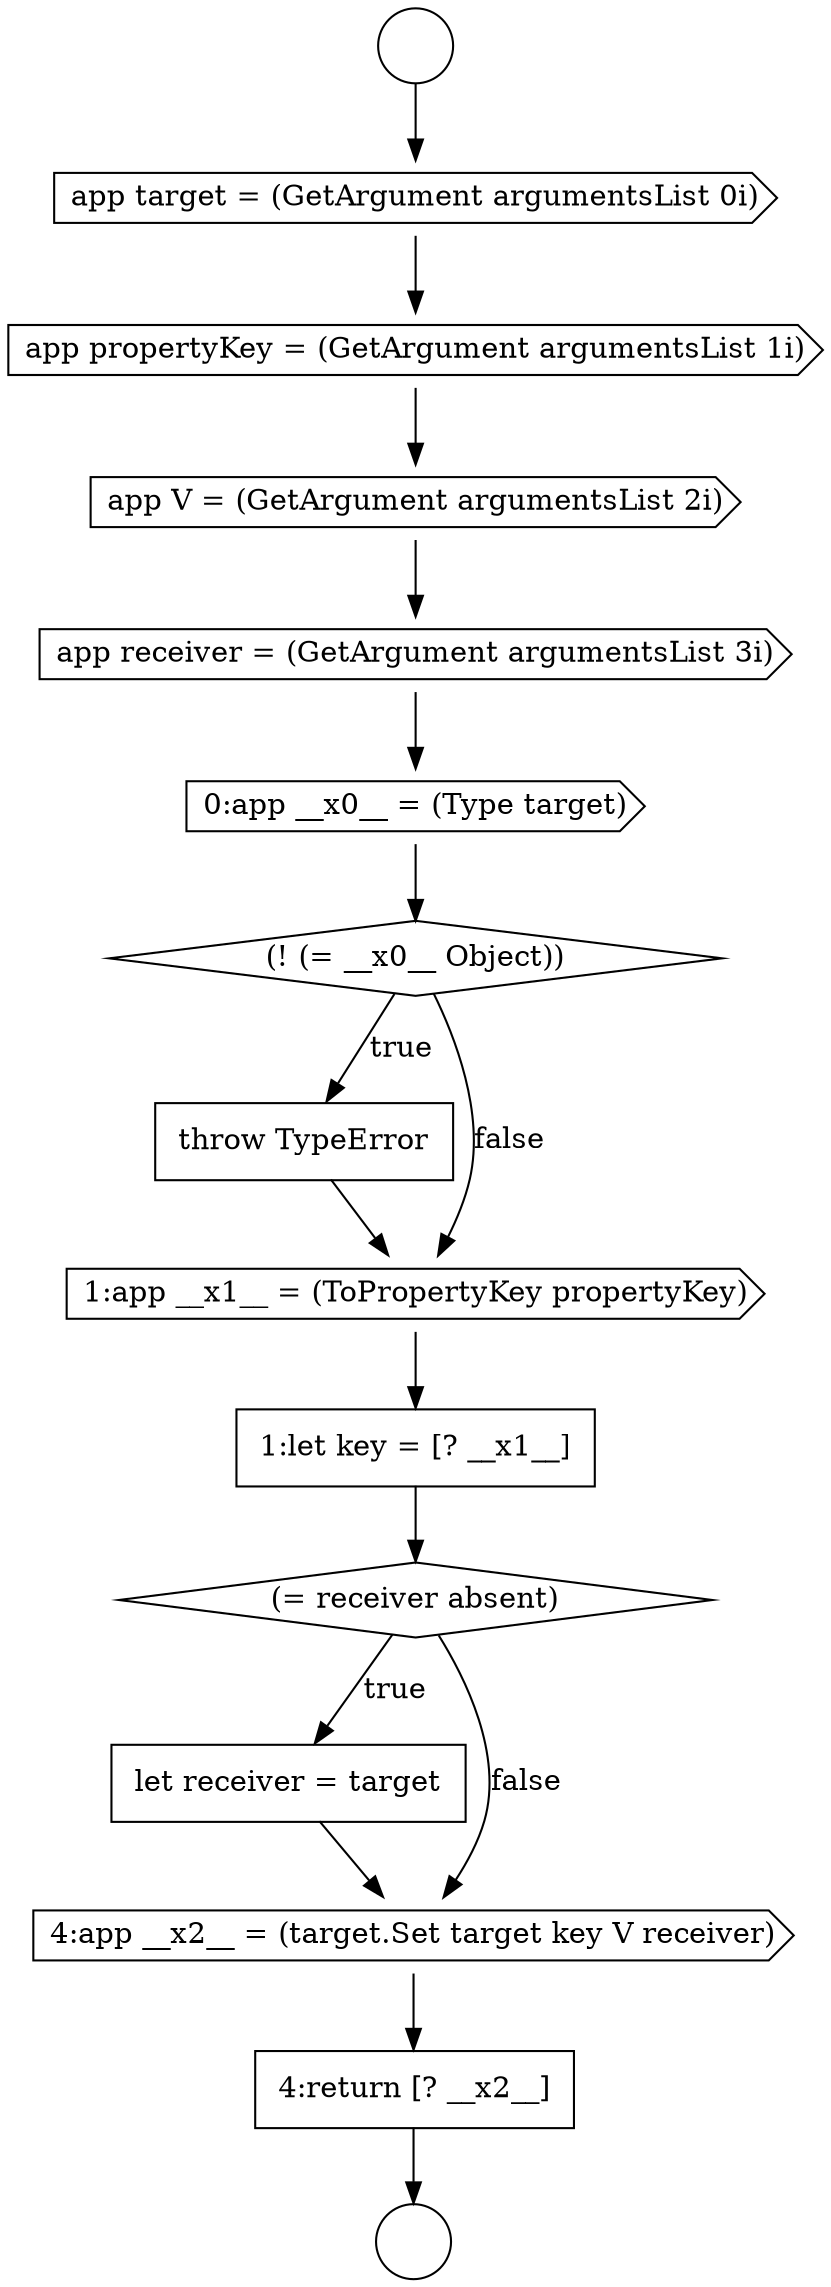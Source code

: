 digraph {
  node17734 [shape=circle label=" " color="black" fillcolor="white" style=filled]
  node17739 [shape=cds, label=<<font color="black">0:app __x0__ = (Type target)</font>> color="black" fillcolor="white" style=filled]
  node17747 [shape=none, margin=0, label=<<font color="black">
    <table border="0" cellborder="1" cellspacing="0" cellpadding="10">
      <tr><td align="left">4:return [? __x2__]</td></tr>
    </table>
  </font>> color="black" fillcolor="white" style=filled]
  node17737 [shape=cds, label=<<font color="black">app V = (GetArgument argumentsList 2i)</font>> color="black" fillcolor="white" style=filled]
  node17744 [shape=diamond, label=<<font color="black">(= receiver absent)</font>> color="black" fillcolor="white" style=filled]
  node17736 [shape=cds, label=<<font color="black">app propertyKey = (GetArgument argumentsList 1i)</font>> color="black" fillcolor="white" style=filled]
  node17745 [shape=none, margin=0, label=<<font color="black">
    <table border="0" cellborder="1" cellspacing="0" cellpadding="10">
      <tr><td align="left">let receiver = target</td></tr>
    </table>
  </font>> color="black" fillcolor="white" style=filled]
  node17740 [shape=diamond, label=<<font color="black">(! (= __x0__ Object))</font>> color="black" fillcolor="white" style=filled]
  node17746 [shape=cds, label=<<font color="black">4:app __x2__ = (target.Set target key V receiver)</font>> color="black" fillcolor="white" style=filled]
  node17738 [shape=cds, label=<<font color="black">app receiver = (GetArgument argumentsList 3i)</font>> color="black" fillcolor="white" style=filled]
  node17741 [shape=none, margin=0, label=<<font color="black">
    <table border="0" cellborder="1" cellspacing="0" cellpadding="10">
      <tr><td align="left">throw TypeError</td></tr>
    </table>
  </font>> color="black" fillcolor="white" style=filled]
  node17742 [shape=cds, label=<<font color="black">1:app __x1__ = (ToPropertyKey propertyKey)</font>> color="black" fillcolor="white" style=filled]
  node17735 [shape=cds, label=<<font color="black">app target = (GetArgument argumentsList 0i)</font>> color="black" fillcolor="white" style=filled]
  node17733 [shape=circle label=" " color="black" fillcolor="white" style=filled]
  node17743 [shape=none, margin=0, label=<<font color="black">
    <table border="0" cellborder="1" cellspacing="0" cellpadding="10">
      <tr><td align="left">1:let key = [? __x1__]</td></tr>
    </table>
  </font>> color="black" fillcolor="white" style=filled]
  node17735 -> node17736 [ color="black"]
  node17744 -> node17745 [label=<<font color="black">true</font>> color="black"]
  node17744 -> node17746 [label=<<font color="black">false</font>> color="black"]
  node17740 -> node17741 [label=<<font color="black">true</font>> color="black"]
  node17740 -> node17742 [label=<<font color="black">false</font>> color="black"]
  node17733 -> node17735 [ color="black"]
  node17737 -> node17738 [ color="black"]
  node17747 -> node17734 [ color="black"]
  node17738 -> node17739 [ color="black"]
  node17736 -> node17737 [ color="black"]
  node17742 -> node17743 [ color="black"]
  node17746 -> node17747 [ color="black"]
  node17745 -> node17746 [ color="black"]
  node17741 -> node17742 [ color="black"]
  node17743 -> node17744 [ color="black"]
  node17739 -> node17740 [ color="black"]
}
